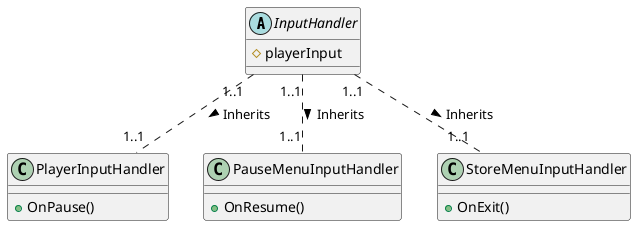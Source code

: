 @startuml InputHandlers
abstract InputHandler {
    #playerInput
}
class PlayerInputHandler {
    +OnPause()
}
class PauseMenuInputHandler {
    +OnResume()
}
class StoreMenuInputHandler {
    +OnExit()
}

InputHandler "1..1" .down. "1..1" PlayerInputHandler    : "Inherits >"
InputHandler "1..1" .down. "1..1" PauseMenuInputHandler : "Inherits >"
InputHandler "1..1" .down. "1..1" StoreMenuInputHandler : "Inherits >"
@enduml
